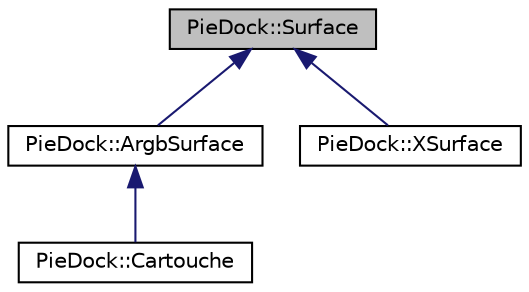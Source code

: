 digraph "PieDock::Surface"
{
  edge [fontname="Helvetica",fontsize="10",labelfontname="Helvetica",labelfontsize="10"];
  node [fontname="Helvetica",fontsize="10",shape=record];
  Node1 [label="PieDock::Surface",height=0.2,width=0.4,color="black", fillcolor="grey75", style="filled" fontcolor="black"];
  Node1 -> Node2 [dir="back",color="midnightblue",fontsize="10",style="solid",fontname="Helvetica"];
  Node2 [label="PieDock::ArgbSurface",height=0.2,width=0.4,color="black", fillcolor="white", style="filled",URL="$classPieDock_1_1ArgbSurface.html"];
  Node2 -> Node3 [dir="back",color="midnightblue",fontsize="10",style="solid",fontname="Helvetica"];
  Node3 [label="PieDock::Cartouche",height=0.2,width=0.4,color="black", fillcolor="white", style="filled",URL="$classPieDock_1_1Cartouche.html"];
  Node1 -> Node4 [dir="back",color="midnightblue",fontsize="10",style="solid",fontname="Helvetica"];
  Node4 [label="PieDock::XSurface",height=0.2,width=0.4,color="black", fillcolor="white", style="filled",URL="$classPieDock_1_1XSurface.html"];
}
